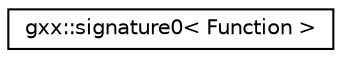 digraph "Graphical Class Hierarchy"
{
  edge [fontname="Helvetica",fontsize="10",labelfontname="Helvetica",labelfontsize="10"];
  node [fontname="Helvetica",fontsize="10",shape=record];
  rankdir="LR";
  Node1 [label="gxx::signature0\< Function \>",height=0.2,width=0.4,color="black", fillcolor="white", style="filled",URL="$structgxx_1_1signature0.html"];
}
